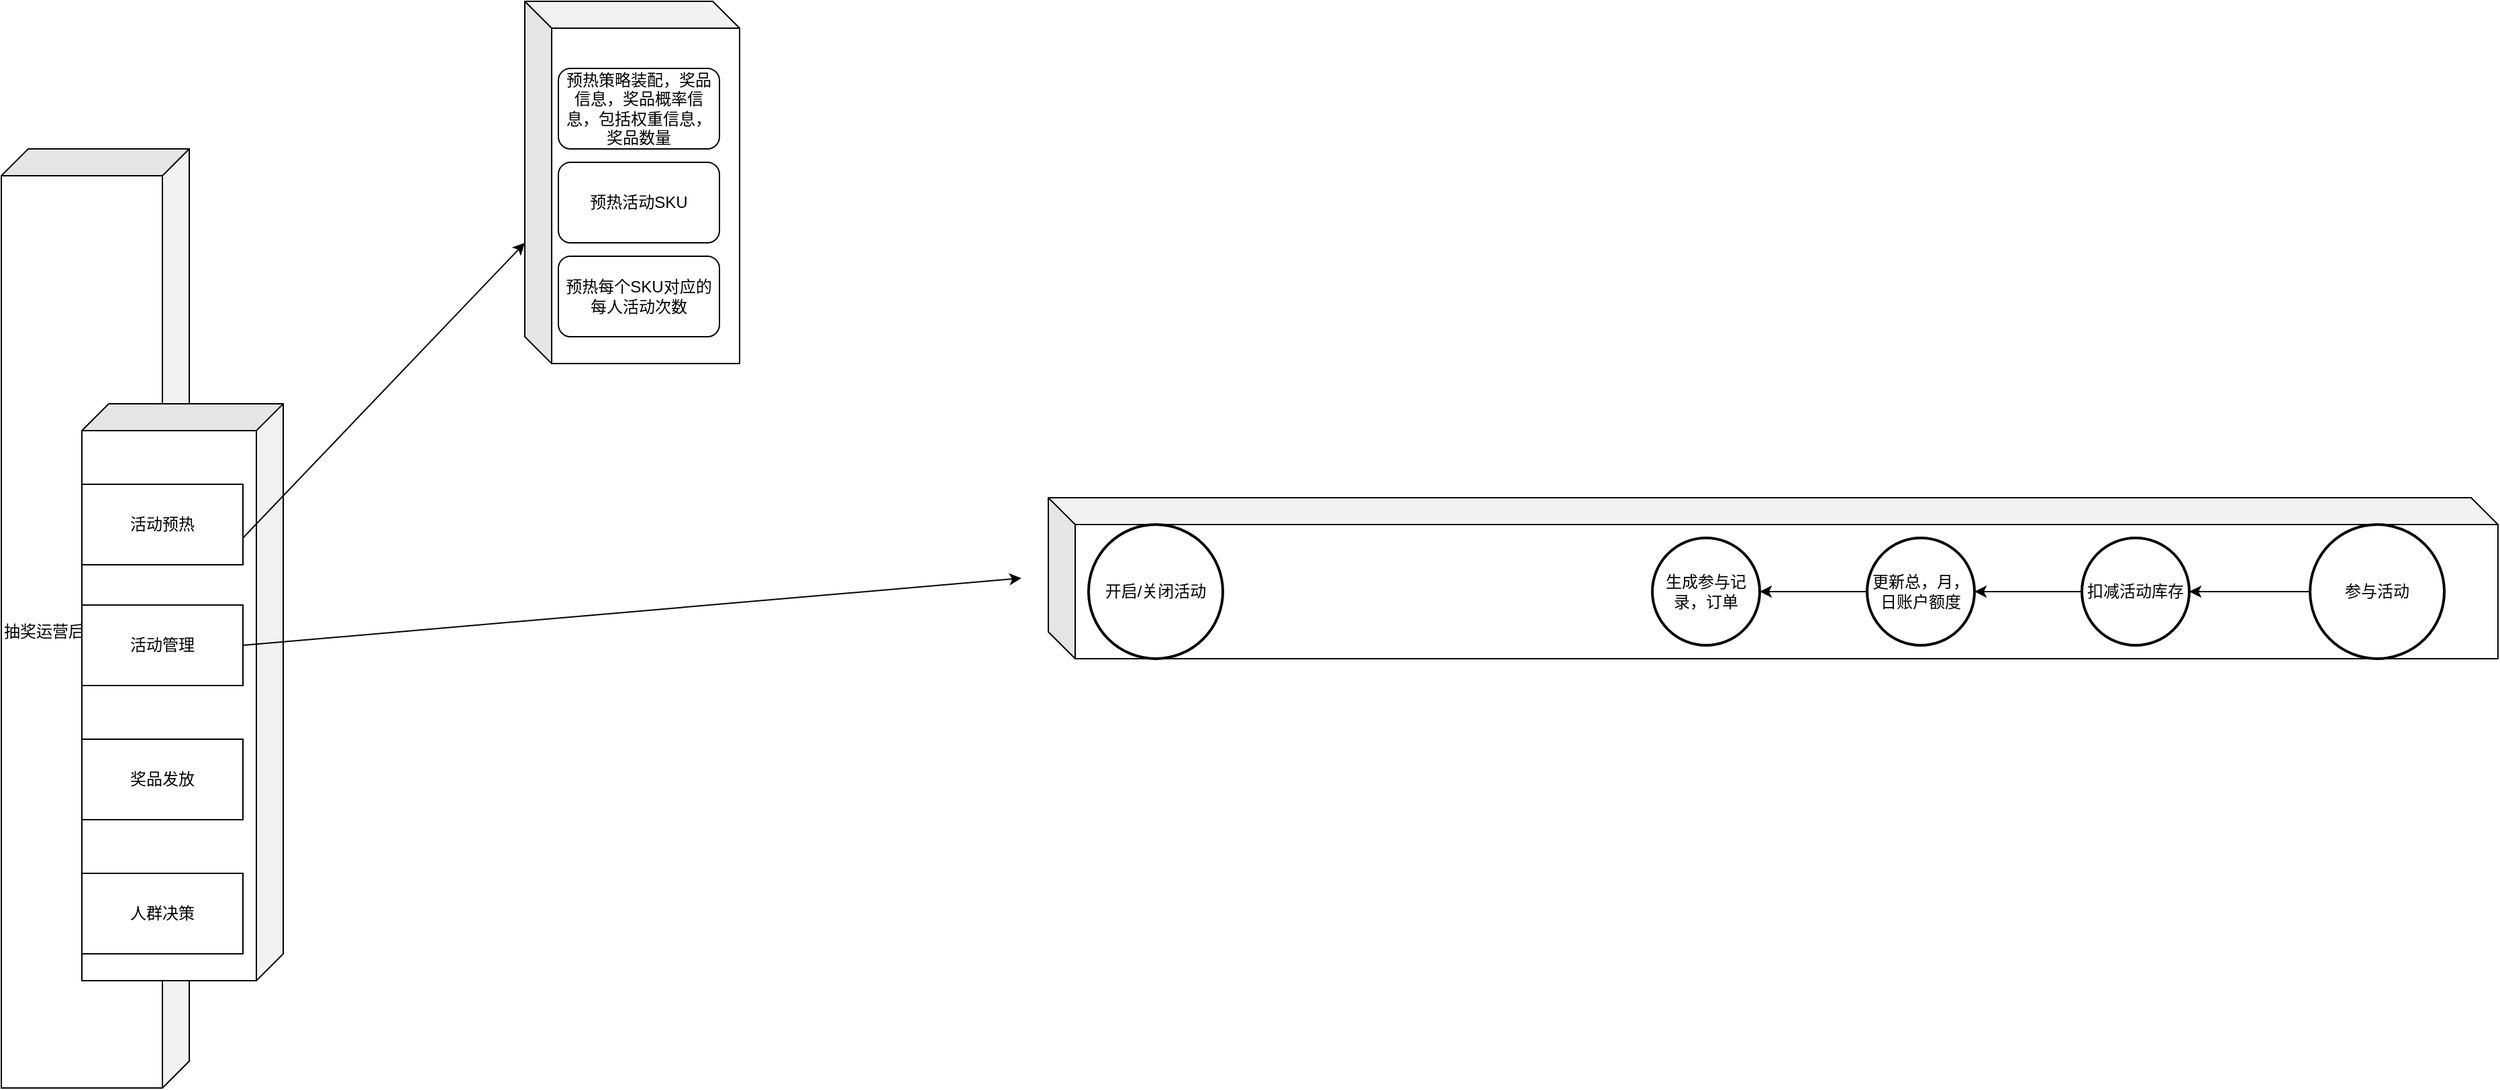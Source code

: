 <mxfile version="24.7.16">
  <diagram name="第 1 页" id="bq6ZyDoePt_O2G5WwTNI">
    <mxGraphModel dx="1235" dy="675" grid="1" gridSize="10" guides="1" tooltips="1" connect="1" arrows="1" fold="1" page="1" pageScale="1" pageWidth="1169" pageHeight="827" math="0" shadow="0">
      <root>
        <mxCell id="0" />
        <mxCell id="1" parent="0" />
        <mxCell id="iKIf3eELIUASGLzbJY0j-16" value="抽奖运营后台" style="shape=cube;whiteSpace=wrap;html=1;boundedLbl=1;backgroundOutline=1;darkOpacity=0.05;darkOpacity2=0.1;direction=south;align=left;" vertex="1" parent="1">
          <mxGeometry x="110" y="170" width="140" height="700" as="geometry" />
        </mxCell>
        <mxCell id="iKIf3eELIUASGLzbJY0j-12" value="" style="shape=cube;whiteSpace=wrap;html=1;boundedLbl=1;backgroundOutline=1;darkOpacity=0.05;darkOpacity2=0.1;direction=south;" vertex="1" parent="1">
          <mxGeometry x="170" y="360" width="150" height="430" as="geometry" />
        </mxCell>
        <mxCell id="iKIf3eELIUASGLzbJY0j-13" value="活动预热" style="rounded=0;whiteSpace=wrap;html=1;" vertex="1" parent="1">
          <mxGeometry x="170" y="420" width="120" height="60" as="geometry" />
        </mxCell>
        <mxCell id="iKIf3eELIUASGLzbJY0j-14" value="活动管理" style="rounded=0;whiteSpace=wrap;html=1;" vertex="1" parent="1">
          <mxGeometry x="170" y="510" width="120" height="60" as="geometry" />
        </mxCell>
        <mxCell id="iKIf3eELIUASGLzbJY0j-15" value="奖品发放" style="rounded=0;whiteSpace=wrap;html=1;" vertex="1" parent="1">
          <mxGeometry x="170" y="610" width="120" height="60" as="geometry" />
        </mxCell>
        <mxCell id="iKIf3eELIUASGLzbJY0j-17" value="人群决策" style="rounded=0;whiteSpace=wrap;html=1;" vertex="1" parent="1">
          <mxGeometry x="170" y="710" width="120" height="60" as="geometry" />
        </mxCell>
        <mxCell id="iKIf3eELIUASGLzbJY0j-19" value="" style="endArrow=classic;html=1;rounded=0;" edge="1" parent="1">
          <mxGeometry width="50" height="50" relative="1" as="geometry">
            <mxPoint x="290" y="460" as="sourcePoint" />
            <mxPoint x="500" y="240" as="targetPoint" />
          </mxGeometry>
        </mxCell>
        <mxCell id="iKIf3eELIUASGLzbJY0j-20" value="" style="shape=cube;whiteSpace=wrap;html=1;boundedLbl=1;backgroundOutline=1;darkOpacity=0.05;darkOpacity2=0.1;" vertex="1" parent="1">
          <mxGeometry x="500" y="60" width="160" height="270" as="geometry" />
        </mxCell>
        <mxCell id="iKIf3eELIUASGLzbJY0j-21" value="预热活动SKU" style="rounded=1;whiteSpace=wrap;html=1;" vertex="1" parent="1">
          <mxGeometry x="525" y="180" width="120" height="60" as="geometry" />
        </mxCell>
        <mxCell id="iKIf3eELIUASGLzbJY0j-22" value="预热每个SKU对应的每人活动次数" style="rounded=1;whiteSpace=wrap;html=1;" vertex="1" parent="1">
          <mxGeometry x="525" y="250" width="120" height="60" as="geometry" />
        </mxCell>
        <mxCell id="iKIf3eELIUASGLzbJY0j-23" value="预热策略装配，奖品信息，奖品概率信息，包括权重信息，奖品数量" style="rounded=1;whiteSpace=wrap;html=1;" vertex="1" parent="1">
          <mxGeometry x="525" y="110" width="120" height="60" as="geometry" />
        </mxCell>
        <mxCell id="iKIf3eELIUASGLzbJY0j-40" value="" style="endArrow=classic;html=1;rounded=0;" edge="1" parent="1">
          <mxGeometry width="50" height="50" relative="1" as="geometry">
            <mxPoint x="290" y="540" as="sourcePoint" />
            <mxPoint x="870" y="490" as="targetPoint" />
          </mxGeometry>
        </mxCell>
        <mxCell id="iKIf3eELIUASGLzbJY0j-42" value="" style="shape=cube;whiteSpace=wrap;html=1;boundedLbl=1;backgroundOutline=1;darkOpacity=0.05;darkOpacity2=0.1;" vertex="1" parent="1">
          <mxGeometry x="890" y="430" width="1080" height="120" as="geometry" />
        </mxCell>
        <mxCell id="iKIf3eELIUASGLzbJY0j-43" value="开启/关闭活动" style="strokeWidth=2;html=1;shape=mxgraph.flowchart.start_2;whiteSpace=wrap;" vertex="1" parent="1">
          <mxGeometry x="920" y="450" width="100" height="100" as="geometry" />
        </mxCell>
        <mxCell id="iKIf3eELIUASGLzbJY0j-51" value="" style="edgeStyle=orthogonalEdgeStyle;rounded=0;orthogonalLoop=1;jettySize=auto;html=1;" edge="1" parent="1" source="iKIf3eELIUASGLzbJY0j-44" target="iKIf3eELIUASGLzbJY0j-50">
          <mxGeometry relative="1" as="geometry" />
        </mxCell>
        <mxCell id="iKIf3eELIUASGLzbJY0j-44" value="参与活动" style="strokeWidth=2;html=1;shape=mxgraph.flowchart.start_2;whiteSpace=wrap;" vertex="1" parent="1">
          <mxGeometry x="1830" y="450" width="100" height="100" as="geometry" />
        </mxCell>
        <mxCell id="iKIf3eELIUASGLzbJY0j-53" value="" style="edgeStyle=orthogonalEdgeStyle;rounded=0;orthogonalLoop=1;jettySize=auto;html=1;" edge="1" parent="1" source="iKIf3eELIUASGLzbJY0j-50" target="iKIf3eELIUASGLzbJY0j-52">
          <mxGeometry relative="1" as="geometry" />
        </mxCell>
        <mxCell id="iKIf3eELIUASGLzbJY0j-50" value="扣减活动库存" style="ellipse;whiteSpace=wrap;html=1;strokeWidth=2;" vertex="1" parent="1">
          <mxGeometry x="1660" y="460" width="80" height="80" as="geometry" />
        </mxCell>
        <mxCell id="iKIf3eELIUASGLzbJY0j-55" value="" style="edgeStyle=orthogonalEdgeStyle;rounded=0;orthogonalLoop=1;jettySize=auto;html=1;" edge="1" parent="1" source="iKIf3eELIUASGLzbJY0j-52" target="iKIf3eELIUASGLzbJY0j-54">
          <mxGeometry relative="1" as="geometry" />
        </mxCell>
        <mxCell id="iKIf3eELIUASGLzbJY0j-52" value="更新总，月，日账户额度" style="ellipse;whiteSpace=wrap;html=1;strokeWidth=2;" vertex="1" parent="1">
          <mxGeometry x="1500" y="460" width="80" height="80" as="geometry" />
        </mxCell>
        <mxCell id="iKIf3eELIUASGLzbJY0j-54" value="生成参与记录，订单" style="ellipse;whiteSpace=wrap;html=1;strokeWidth=2;" vertex="1" parent="1">
          <mxGeometry x="1340" y="460" width="80" height="80" as="geometry" />
        </mxCell>
      </root>
    </mxGraphModel>
  </diagram>
</mxfile>
